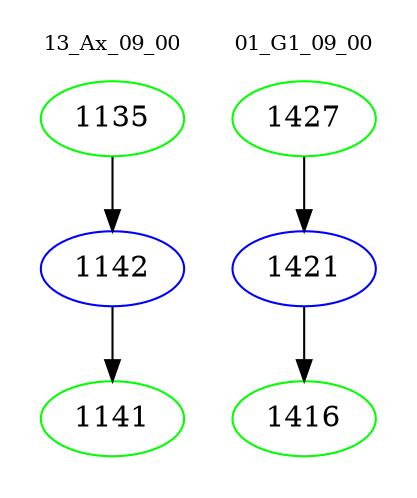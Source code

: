 digraph{
subgraph cluster_0 {
color = white
label = "13_Ax_09_00";
fontsize=10;
T0_1135 [label="1135", color="green"]
T0_1135 -> T0_1142 [color="black"]
T0_1142 [label="1142", color="blue"]
T0_1142 -> T0_1141 [color="black"]
T0_1141 [label="1141", color="green"]
}
subgraph cluster_1 {
color = white
label = "01_G1_09_00";
fontsize=10;
T1_1427 [label="1427", color="green"]
T1_1427 -> T1_1421 [color="black"]
T1_1421 [label="1421", color="blue"]
T1_1421 -> T1_1416 [color="black"]
T1_1416 [label="1416", color="green"]
}
}
